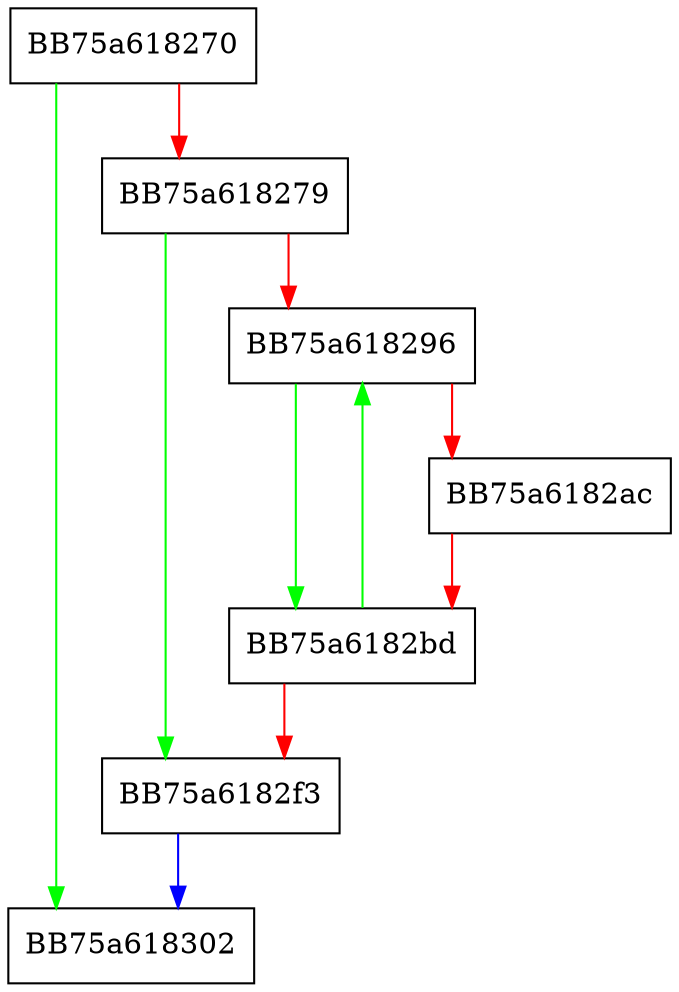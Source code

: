 digraph Decrypt {
  node [shape="box"];
  graph [splines=ortho];
  BB75a618270 -> BB75a618302 [color="green"];
  BB75a618270 -> BB75a618279 [color="red"];
  BB75a618279 -> BB75a6182f3 [color="green"];
  BB75a618279 -> BB75a618296 [color="red"];
  BB75a618296 -> BB75a6182bd [color="green"];
  BB75a618296 -> BB75a6182ac [color="red"];
  BB75a6182ac -> BB75a6182bd [color="red"];
  BB75a6182bd -> BB75a618296 [color="green"];
  BB75a6182bd -> BB75a6182f3 [color="red"];
  BB75a6182f3 -> BB75a618302 [color="blue"];
}